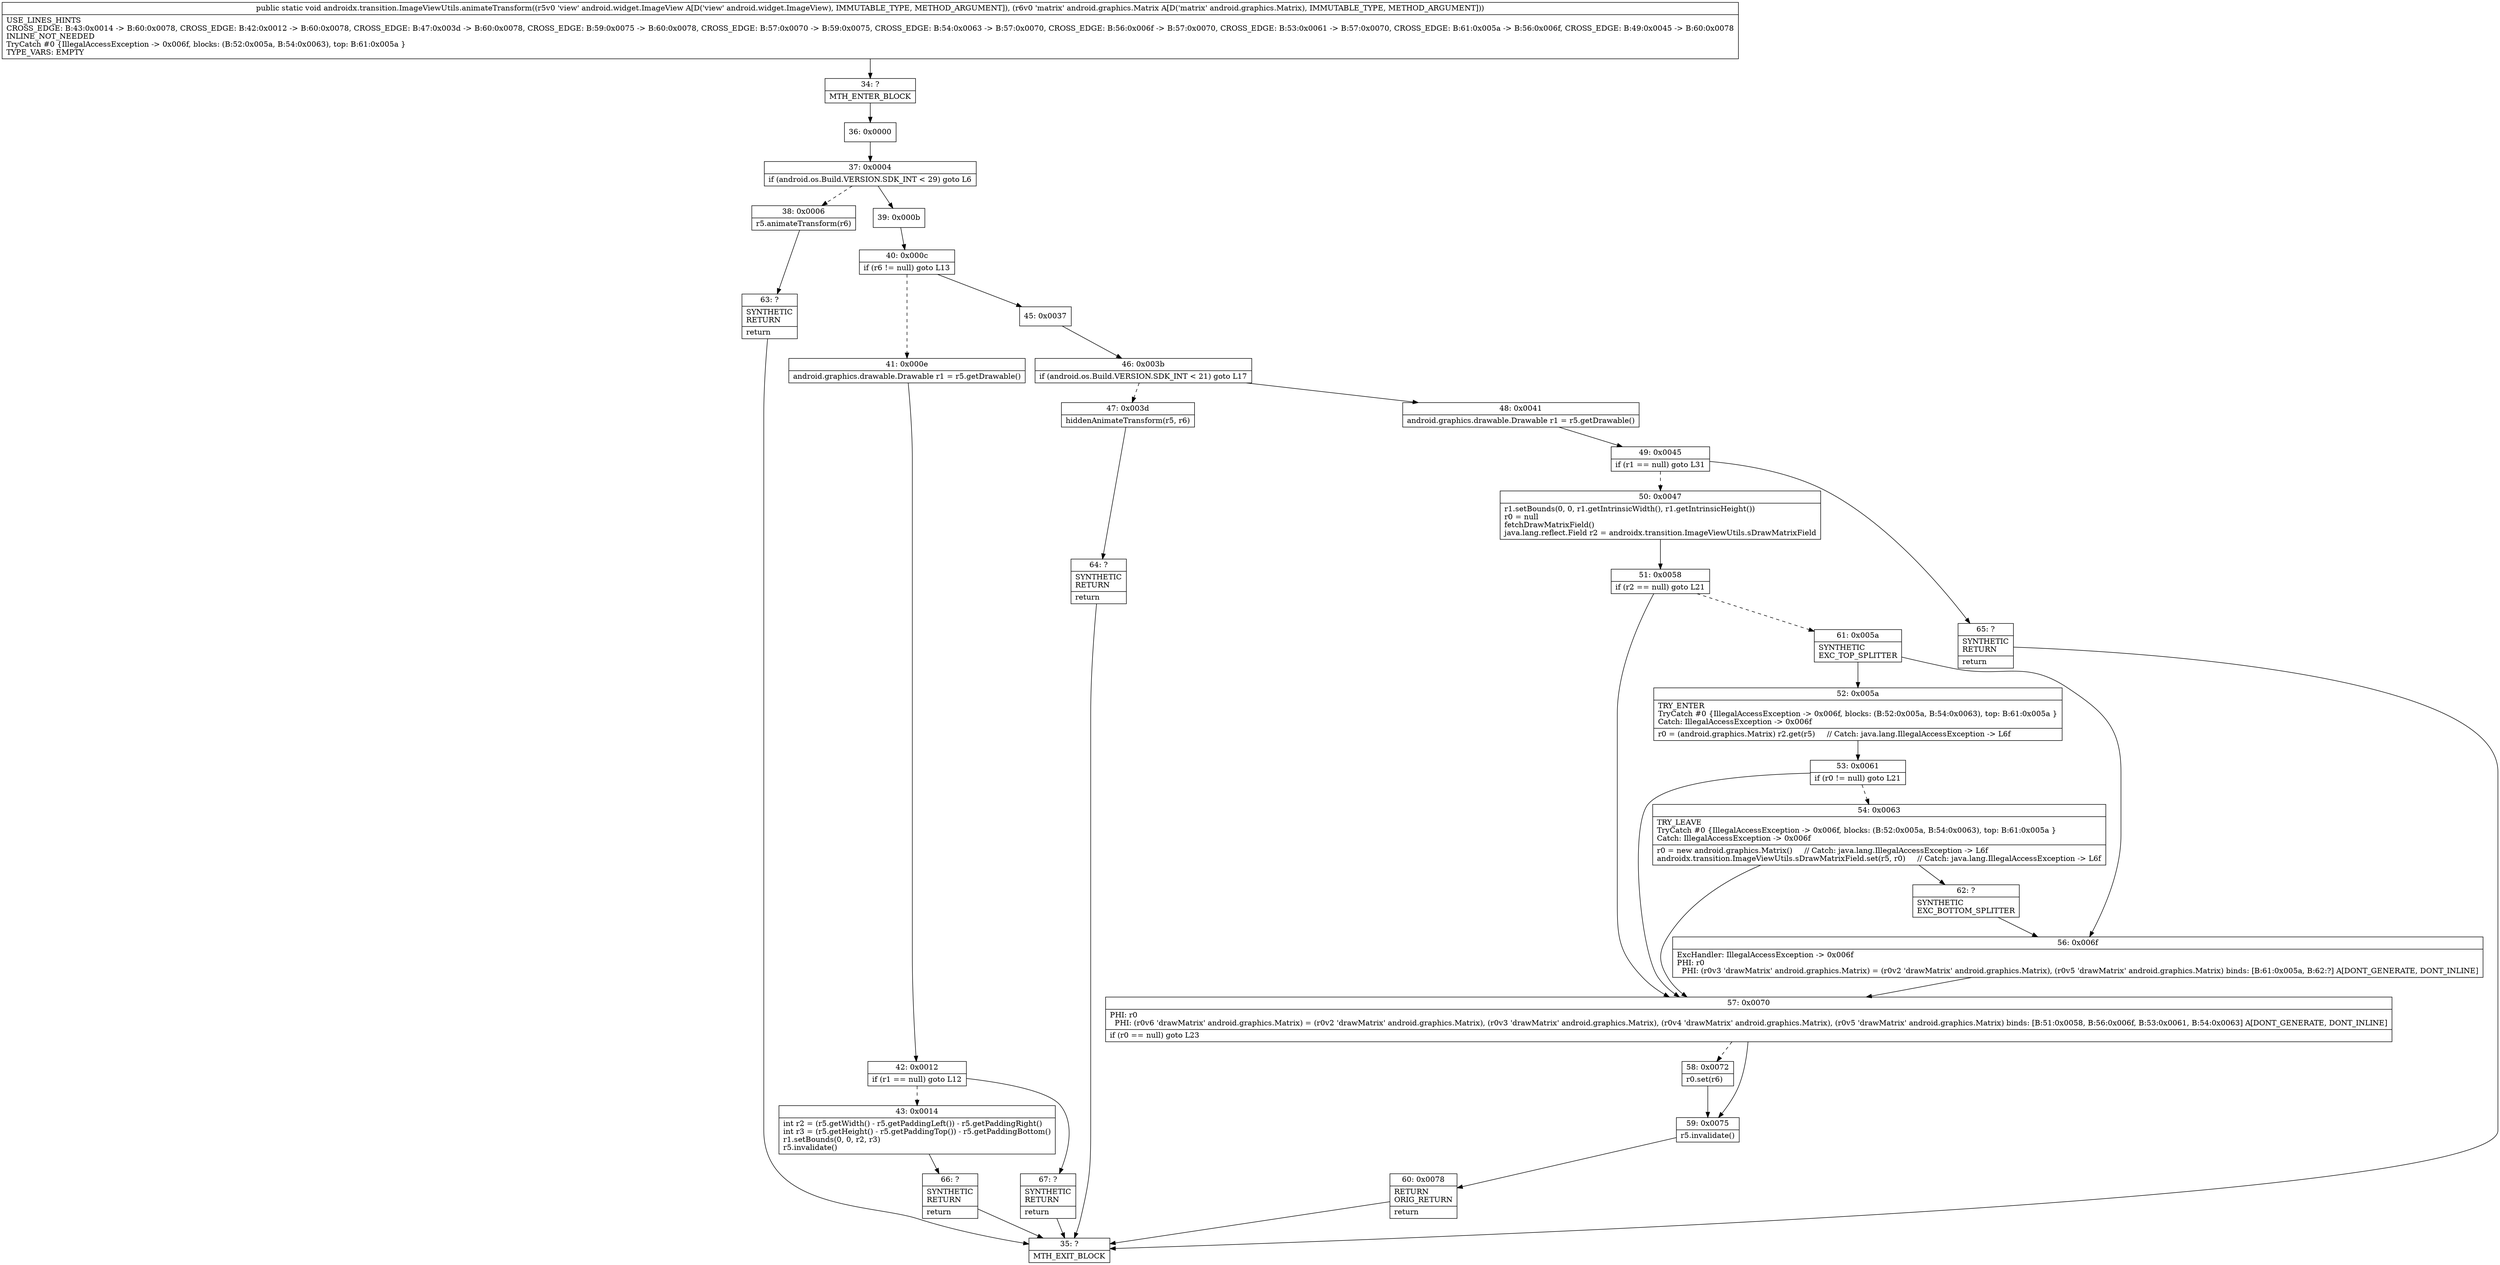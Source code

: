 digraph "CFG forandroidx.transition.ImageViewUtils.animateTransform(Landroid\/widget\/ImageView;Landroid\/graphics\/Matrix;)V" {
Node_34 [shape=record,label="{34\:\ ?|MTH_ENTER_BLOCK\l}"];
Node_36 [shape=record,label="{36\:\ 0x0000}"];
Node_37 [shape=record,label="{37\:\ 0x0004|if (android.os.Build.VERSION.SDK_INT \< 29) goto L6\l}"];
Node_38 [shape=record,label="{38\:\ 0x0006|r5.animateTransform(r6)\l}"];
Node_63 [shape=record,label="{63\:\ ?|SYNTHETIC\lRETURN\l|return\l}"];
Node_35 [shape=record,label="{35\:\ ?|MTH_EXIT_BLOCK\l}"];
Node_39 [shape=record,label="{39\:\ 0x000b}"];
Node_40 [shape=record,label="{40\:\ 0x000c|if (r6 != null) goto L13\l}"];
Node_41 [shape=record,label="{41\:\ 0x000e|android.graphics.drawable.Drawable r1 = r5.getDrawable()\l}"];
Node_42 [shape=record,label="{42\:\ 0x0012|if (r1 == null) goto L12\l}"];
Node_43 [shape=record,label="{43\:\ 0x0014|int r2 = (r5.getWidth() \- r5.getPaddingLeft()) \- r5.getPaddingRight()\lint r3 = (r5.getHeight() \- r5.getPaddingTop()) \- r5.getPaddingBottom()\lr1.setBounds(0, 0, r2, r3)\lr5.invalidate()\l}"];
Node_66 [shape=record,label="{66\:\ ?|SYNTHETIC\lRETURN\l|return\l}"];
Node_67 [shape=record,label="{67\:\ ?|SYNTHETIC\lRETURN\l|return\l}"];
Node_45 [shape=record,label="{45\:\ 0x0037}"];
Node_46 [shape=record,label="{46\:\ 0x003b|if (android.os.Build.VERSION.SDK_INT \< 21) goto L17\l}"];
Node_47 [shape=record,label="{47\:\ 0x003d|hiddenAnimateTransform(r5, r6)\l}"];
Node_64 [shape=record,label="{64\:\ ?|SYNTHETIC\lRETURN\l|return\l}"];
Node_48 [shape=record,label="{48\:\ 0x0041|android.graphics.drawable.Drawable r1 = r5.getDrawable()\l}"];
Node_49 [shape=record,label="{49\:\ 0x0045|if (r1 == null) goto L31\l}"];
Node_50 [shape=record,label="{50\:\ 0x0047|r1.setBounds(0, 0, r1.getIntrinsicWidth(), r1.getIntrinsicHeight())\lr0 = null\lfetchDrawMatrixField()\ljava.lang.reflect.Field r2 = androidx.transition.ImageViewUtils.sDrawMatrixField\l}"];
Node_51 [shape=record,label="{51\:\ 0x0058|if (r2 == null) goto L21\l}"];
Node_57 [shape=record,label="{57\:\ 0x0070|PHI: r0 \l  PHI: (r0v6 'drawMatrix' android.graphics.Matrix) = (r0v2 'drawMatrix' android.graphics.Matrix), (r0v3 'drawMatrix' android.graphics.Matrix), (r0v4 'drawMatrix' android.graphics.Matrix), (r0v5 'drawMatrix' android.graphics.Matrix) binds: [B:51:0x0058, B:56:0x006f, B:53:0x0061, B:54:0x0063] A[DONT_GENERATE, DONT_INLINE]\l|if (r0 == null) goto L23\l}"];
Node_58 [shape=record,label="{58\:\ 0x0072|r0.set(r6)\l}"];
Node_59 [shape=record,label="{59\:\ 0x0075|r5.invalidate()\l}"];
Node_60 [shape=record,label="{60\:\ 0x0078|RETURN\lORIG_RETURN\l|return\l}"];
Node_61 [shape=record,label="{61\:\ 0x005a|SYNTHETIC\lEXC_TOP_SPLITTER\l}"];
Node_52 [shape=record,label="{52\:\ 0x005a|TRY_ENTER\lTryCatch #0 \{IllegalAccessException \-\> 0x006f, blocks: (B:52:0x005a, B:54:0x0063), top: B:61:0x005a \}\lCatch: IllegalAccessException \-\> 0x006f\l|r0 = (android.graphics.Matrix) r2.get(r5)     \/\/ Catch: java.lang.IllegalAccessException \-\> L6f\l}"];
Node_53 [shape=record,label="{53\:\ 0x0061|if (r0 != null) goto L21\l}"];
Node_54 [shape=record,label="{54\:\ 0x0063|TRY_LEAVE\lTryCatch #0 \{IllegalAccessException \-\> 0x006f, blocks: (B:52:0x005a, B:54:0x0063), top: B:61:0x005a \}\lCatch: IllegalAccessException \-\> 0x006f\l|r0 = new android.graphics.Matrix()     \/\/ Catch: java.lang.IllegalAccessException \-\> L6f\landroidx.transition.ImageViewUtils.sDrawMatrixField.set(r5, r0)     \/\/ Catch: java.lang.IllegalAccessException \-\> L6f\l}"];
Node_62 [shape=record,label="{62\:\ ?|SYNTHETIC\lEXC_BOTTOM_SPLITTER\l}"];
Node_56 [shape=record,label="{56\:\ 0x006f|ExcHandler: IllegalAccessException \-\> 0x006f\lPHI: r0 \l  PHI: (r0v3 'drawMatrix' android.graphics.Matrix) = (r0v2 'drawMatrix' android.graphics.Matrix), (r0v5 'drawMatrix' android.graphics.Matrix) binds: [B:61:0x005a, B:62:?] A[DONT_GENERATE, DONT_INLINE]\l}"];
Node_65 [shape=record,label="{65\:\ ?|SYNTHETIC\lRETURN\l|return\l}"];
MethodNode[shape=record,label="{public static void androidx.transition.ImageViewUtils.animateTransform((r5v0 'view' android.widget.ImageView A[D('view' android.widget.ImageView), IMMUTABLE_TYPE, METHOD_ARGUMENT]), (r6v0 'matrix' android.graphics.Matrix A[D('matrix' android.graphics.Matrix), IMMUTABLE_TYPE, METHOD_ARGUMENT]))  | USE_LINES_HINTS\lCROSS_EDGE: B:43:0x0014 \-\> B:60:0x0078, CROSS_EDGE: B:42:0x0012 \-\> B:60:0x0078, CROSS_EDGE: B:47:0x003d \-\> B:60:0x0078, CROSS_EDGE: B:59:0x0075 \-\> B:60:0x0078, CROSS_EDGE: B:57:0x0070 \-\> B:59:0x0075, CROSS_EDGE: B:54:0x0063 \-\> B:57:0x0070, CROSS_EDGE: B:56:0x006f \-\> B:57:0x0070, CROSS_EDGE: B:53:0x0061 \-\> B:57:0x0070, CROSS_EDGE: B:61:0x005a \-\> B:56:0x006f, CROSS_EDGE: B:49:0x0045 \-\> B:60:0x0078\lINLINE_NOT_NEEDED\lTryCatch #0 \{IllegalAccessException \-\> 0x006f, blocks: (B:52:0x005a, B:54:0x0063), top: B:61:0x005a \}\lTYPE_VARS: EMPTY\l}"];
MethodNode -> Node_34;Node_34 -> Node_36;
Node_36 -> Node_37;
Node_37 -> Node_38[style=dashed];
Node_37 -> Node_39;
Node_38 -> Node_63;
Node_63 -> Node_35;
Node_39 -> Node_40;
Node_40 -> Node_41[style=dashed];
Node_40 -> Node_45;
Node_41 -> Node_42;
Node_42 -> Node_43[style=dashed];
Node_42 -> Node_67;
Node_43 -> Node_66;
Node_66 -> Node_35;
Node_67 -> Node_35;
Node_45 -> Node_46;
Node_46 -> Node_47[style=dashed];
Node_46 -> Node_48;
Node_47 -> Node_64;
Node_64 -> Node_35;
Node_48 -> Node_49;
Node_49 -> Node_50[style=dashed];
Node_49 -> Node_65;
Node_50 -> Node_51;
Node_51 -> Node_57;
Node_51 -> Node_61[style=dashed];
Node_57 -> Node_58[style=dashed];
Node_57 -> Node_59;
Node_58 -> Node_59;
Node_59 -> Node_60;
Node_60 -> Node_35;
Node_61 -> Node_52;
Node_61 -> Node_56;
Node_52 -> Node_53;
Node_53 -> Node_54[style=dashed];
Node_53 -> Node_57;
Node_54 -> Node_57;
Node_54 -> Node_62;
Node_62 -> Node_56;
Node_56 -> Node_57;
Node_65 -> Node_35;
}

